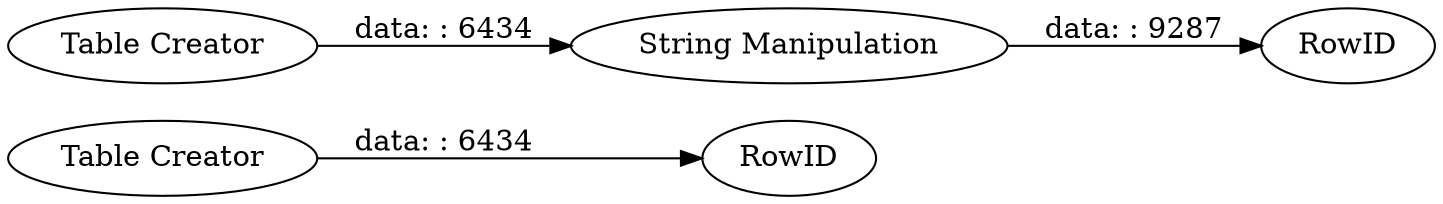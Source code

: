 digraph {
	"697033819990078757_111" [label=RowID]
	"697033819990078757_110" [label="Table Creator"]
	"697033819990078757_108" [label="String Manipulation"]
	"697033819990078757_101" [label="Table Creator"]
	"697033819990078757_109" [label=RowID]
	"697033819990078757_101" -> "697033819990078757_111" [label="data: : 6434"]
	"697033819990078757_108" -> "697033819990078757_109" [label="data: : 9287"]
	"697033819990078757_110" -> "697033819990078757_108" [label="data: : 6434"]
	rankdir=LR
}
